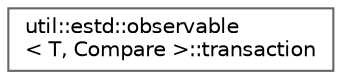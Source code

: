 digraph "Graphical Class Hierarchy"
{
 // LATEX_PDF_SIZE
  bgcolor="transparent";
  edge [fontname=Helvetica,fontsize=10,labelfontname=Helvetica,labelfontsize=10];
  node [fontname=Helvetica,fontsize=10,shape=box,height=0.2,width=0.4];
  rankdir="LR";
  Node0 [id="Node000000",label="util::estd::observable\l\< T, Compare \>::transaction",height=0.2,width=0.4,color="grey40", fillcolor="white", style="filled",URL="$d6/d4e/classutil_1_1estd_1_1observable_1_1transaction.html",tooltip=" "];
}
